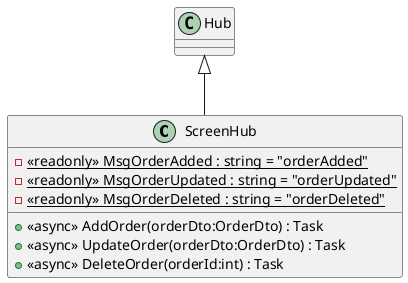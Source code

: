 @startuml
class ScreenHub {
    - {static} <<readonly>> MsgOrderAdded : string = "orderAdded"
    - {static} <<readonly>> MsgOrderUpdated : string = "orderUpdated"
    - {static} <<readonly>> MsgOrderDeleted : string = "orderDeleted"
    + <<async>> AddOrder(orderDto:OrderDto) : Task
    + <<async>> UpdateOrder(orderDto:OrderDto) : Task
    + <<async>> DeleteOrder(orderId:int) : Task
}
Hub <|-- ScreenHub
@enduml
